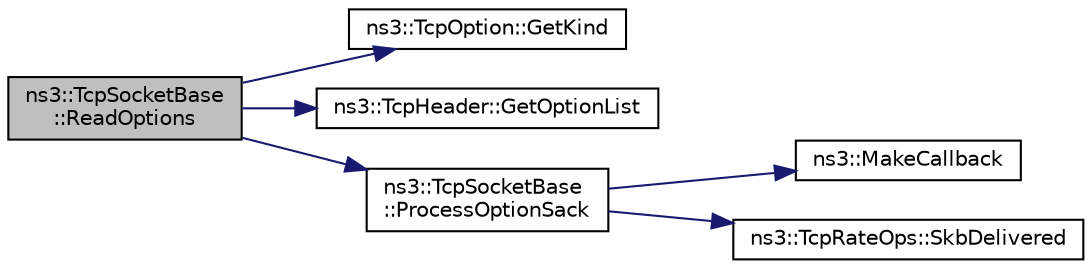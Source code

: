 digraph "ns3::TcpSocketBase::ReadOptions"
{
 // LATEX_PDF_SIZE
  edge [fontname="Helvetica",fontsize="10",labelfontname="Helvetica",labelfontsize="10"];
  node [fontname="Helvetica",fontsize="10",shape=record];
  rankdir="LR";
  Node1 [label="ns3::TcpSocketBase\l::ReadOptions",height=0.2,width=0.4,color="black", fillcolor="grey75", style="filled", fontcolor="black",tooltip="Read TCP options before Ack processing."];
  Node1 -> Node2 [color="midnightblue",fontsize="10",style="solid",fontname="Helvetica"];
  Node2 [label="ns3::TcpOption::GetKind",height=0.2,width=0.4,color="black", fillcolor="white", style="filled",URL="$classns3_1_1_tcp_option.html#a29376dfd9504f5dd47dbad652caf04f7",tooltip="Get the ‘kind’ (as in RFC 793) of this option."];
  Node1 -> Node3 [color="midnightblue",fontsize="10",style="solid",fontname="Helvetica"];
  Node3 [label="ns3::TcpHeader::GetOptionList",height=0.2,width=0.4,color="black", fillcolor="white", style="filled",URL="$classns3_1_1_tcp_header.html#aba99891a5e16ee445edc7d404e07897c",tooltip="Get the list of option in this header."];
  Node1 -> Node4 [color="midnightblue",fontsize="10",style="solid",fontname="Helvetica"];
  Node4 [label="ns3::TcpSocketBase\l::ProcessOptionSack",height=0.2,width=0.4,color="black", fillcolor="white", style="filled",URL="$classns3_1_1_tcp_socket_base.html#afd01dace834954b0a200a6dd4293b200",tooltip="Read the SACK option."];
  Node4 -> Node5 [color="midnightblue",fontsize="10",style="solid",fontname="Helvetica"];
  Node5 [label="ns3::MakeCallback",height=0.2,width=0.4,color="black", fillcolor="white", style="filled",URL="$namespacens3.html#af1dde3c04374147fca0cfe3b0766d664",tooltip="Build Callbacks for class method members which take varying numbers of arguments and potentially retu..."];
  Node4 -> Node6 [color="midnightblue",fontsize="10",style="solid",fontname="Helvetica"];
  Node6 [label="ns3::TcpRateOps::SkbDelivered",height=0.2,width=0.4,color="black", fillcolor="white", style="filled",URL="$classns3_1_1_tcp_rate_ops.html#afa4e4d68f14ab225b1d10e0bb18a1953",tooltip="Update the Rate information after an item is received."];
}

